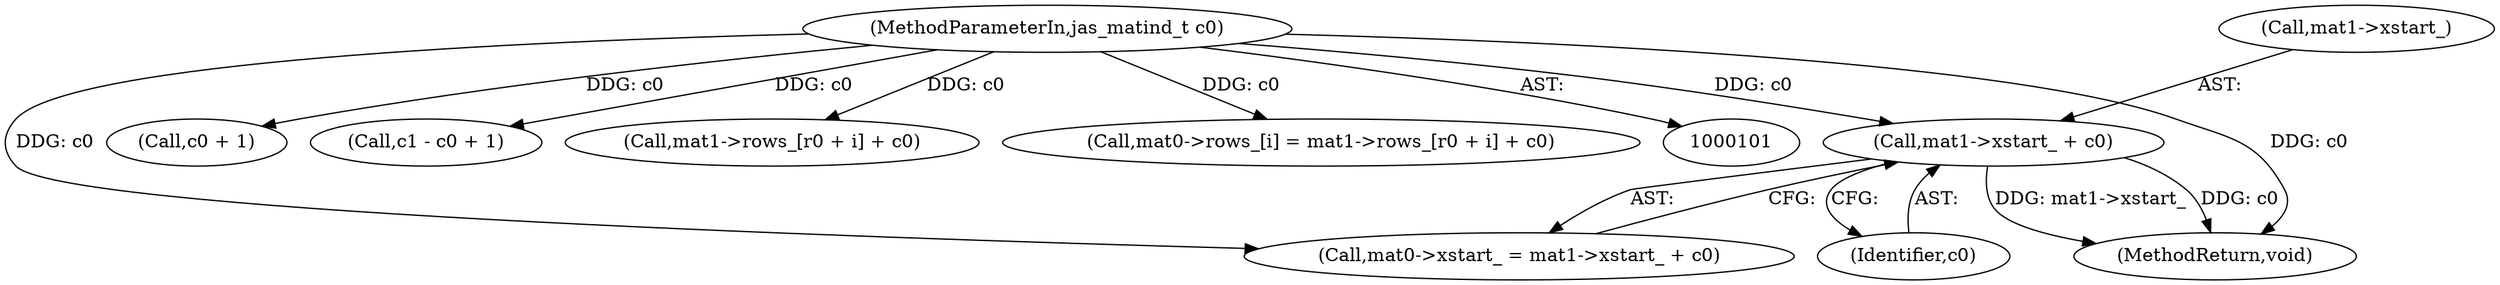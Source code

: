 digraph "0_jasper_d42b2388f7f8e0332c846675133acea151fc557a_17@pointer" {
"1000226" [label="(Call,mat1->xstart_ + c0)"];
"1000105" [label="(MethodParameterIn,jas_matind_t c0)"];
"1000222" [label="(Call,mat0->xstart_ = mat1->xstart_ + c0)"];
"1000226" [label="(Call,mat1->xstart_ + c0)"];
"1000230" [label="(Identifier,c0)"];
"1000262" [label="(MethodReturn,void)"];
"1000171" [label="(Call,c0 + 1)"];
"1000169" [label="(Call,c1 - c0 + 1)"];
"1000105" [label="(MethodParameterIn,jas_matind_t c0)"];
"1000213" [label="(Call,mat1->rows_[r0 + i] + c0)"];
"1000207" [label="(Call,mat0->rows_[i] = mat1->rows_[r0 + i] + c0)"];
"1000227" [label="(Call,mat1->xstart_)"];
"1000226" -> "1000222"  [label="AST: "];
"1000226" -> "1000230"  [label="CFG: "];
"1000227" -> "1000226"  [label="AST: "];
"1000230" -> "1000226"  [label="AST: "];
"1000222" -> "1000226"  [label="CFG: "];
"1000226" -> "1000262"  [label="DDG: mat1->xstart_"];
"1000226" -> "1000262"  [label="DDG: c0"];
"1000105" -> "1000226"  [label="DDG: c0"];
"1000105" -> "1000101"  [label="AST: "];
"1000105" -> "1000262"  [label="DDG: c0"];
"1000105" -> "1000169"  [label="DDG: c0"];
"1000105" -> "1000171"  [label="DDG: c0"];
"1000105" -> "1000207"  [label="DDG: c0"];
"1000105" -> "1000213"  [label="DDG: c0"];
"1000105" -> "1000222"  [label="DDG: c0"];
}
